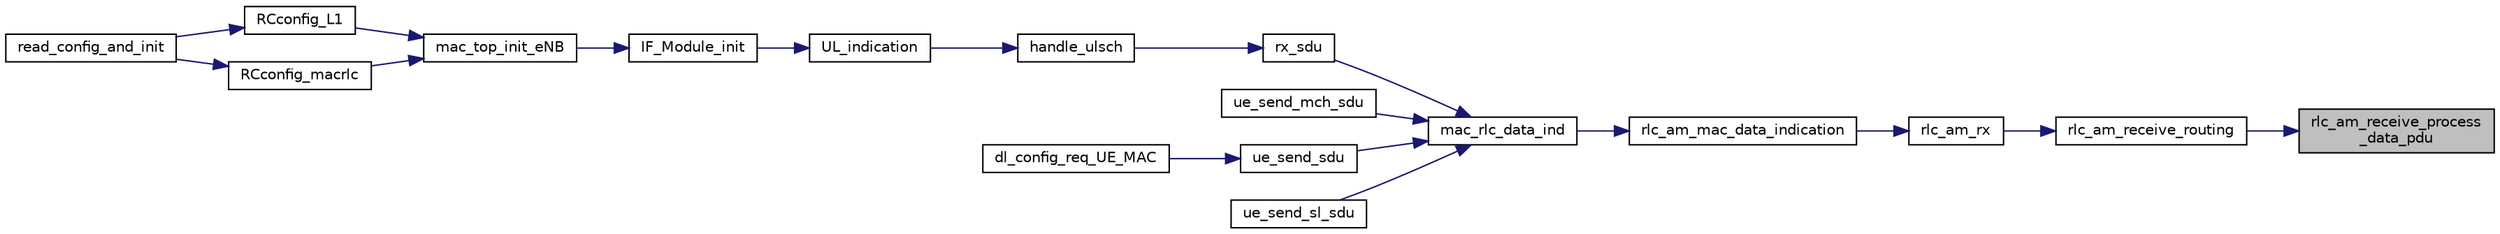 digraph "rlc_am_receive_process_data_pdu"
{
 // LATEX_PDF_SIZE
  edge [fontname="Helvetica",fontsize="10",labelfontname="Helvetica",labelfontsize="10"];
  node [fontname="Helvetica",fontsize="10",shape=record];
  rankdir="RL";
  Node1 [label="rlc_am_receive_process\l_data_pdu",height=0.2,width=0.4,color="black", fillcolor="grey75", style="filled", fontcolor="black",tooltip="Process an incoming data PDU received from MAC layer."];
  Node1 -> Node2 [dir="back",color="midnightblue",fontsize="10",style="solid",fontname="Helvetica"];
  Node2 [label="rlc_am_receive_routing",height=0.2,width=0.4,color="black", fillcolor="white", style="filled",URL="$group__em.html#ga0f7e36225f818404e52a6cc0d4355ffb",tooltip="Convert transport blocks received from MAC layer into RLC AM PDUs, and dispatch to the right processi..."];
  Node2 -> Node3 [dir="back",color="midnightblue",fontsize="10",style="solid",fontname="Helvetica"];
  Node3 [label="rlc_am_rx",height=0.2,width=0.4,color="black", fillcolor="white", style="filled",URL="$group__em.html#gabfe726b5c8b58ca4532aa8f095e6673c",tooltip="Process the received PDUs from lower layer."];
  Node3 -> Node4 [dir="back",color="midnightblue",fontsize="10",style="solid",fontname="Helvetica"];
  Node4 [label="rlc_am_mac_data_indication",height=0.2,width=0.4,color="black", fillcolor="white", style="filled",URL="$group__em.html#ga9c65fec6a21dda19f0adadd43bd1bb7c",tooltip="Receive PDUs from lower layer MAC."];
  Node4 -> Node5 [dir="back",color="midnightblue",fontsize="10",style="solid",fontname="Helvetica"];
  Node5 [label="mac_rlc_data_ind",height=0.2,width=0.4,color="black", fillcolor="white", style="filled",URL="$group__em.html#ga063e617810daf9edd632c8df0f569f25",tooltip=" "];
  Node5 -> Node6 [dir="back",color="midnightblue",fontsize="10",style="solid",fontname="Helvetica"];
  Node6 [label="rx_sdu",height=0.2,width=0.4,color="black", fillcolor="white", style="filled",URL="$group____mac.html#gafa4fade9588c7ec028d474b53b37c11e",tooltip=" "];
  Node6 -> Node7 [dir="back",color="midnightblue",fontsize="10",style="solid",fontname="Helvetica"];
  Node7 [label="handle_ulsch",height=0.2,width=0.4,color="black", fillcolor="white", style="filled",URL="$IF__Module_8c.html#afb0615963db57d6fffb3d2d35befba28",tooltip=" "];
  Node7 -> Node8 [dir="back",color="midnightblue",fontsize="10",style="solid",fontname="Helvetica"];
  Node8 [label="UL_indication",height=0.2,width=0.4,color="black", fillcolor="white", style="filled",URL="$IF__Module_8h.html#a0e2ef22a02b2c6683ab06f6d53f92e4d",tooltip=" "];
  Node8 -> Node9 [dir="back",color="midnightblue",fontsize="10",style="solid",fontname="Helvetica"];
  Node9 [label="IF_Module_init",height=0.2,width=0.4,color="black", fillcolor="white", style="filled",URL="$IF__Module_8h.html#a889f718a2d163ae240f8aa0732d35a81",tooltip=" "];
  Node9 -> Node10 [dir="back",color="midnightblue",fontsize="10",style="solid",fontname="Helvetica"];
  Node10 [label="mac_top_init_eNB",height=0.2,width=0.4,color="black", fillcolor="white", style="filled",URL="$group____mac.html#ga7b366a80fdb7f92ef5b4418560f2c330",tooltip=" "];
  Node10 -> Node11 [dir="back",color="midnightblue",fontsize="10",style="solid",fontname="Helvetica"];
  Node11 [label="RCconfig_L1",height=0.2,width=0.4,color="black", fillcolor="white", style="filled",URL="$group____enb__app.html#gaf0a0b784f891b689029fdac80981bb48",tooltip=" "];
  Node11 -> Node12 [dir="back",color="midnightblue",fontsize="10",style="solid",fontname="Helvetica"];
  Node12 [label="read_config_and_init",height=0.2,width=0.4,color="black", fillcolor="white", style="filled",URL="$group____enb__app.html#gafd8182cd803334f6a7df61898dc81389",tooltip=" "];
  Node10 -> Node13 [dir="back",color="midnightblue",fontsize="10",style="solid",fontname="Helvetica"];
  Node13 [label="RCconfig_macrlc",height=0.2,width=0.4,color="black", fillcolor="white", style="filled",URL="$group____enb__app.html#gad938d81629b25898f7beb6f9c854846b",tooltip=" "];
  Node13 -> Node12 [dir="back",color="midnightblue",fontsize="10",style="solid",fontname="Helvetica"];
  Node5 -> Node14 [dir="back",color="midnightblue",fontsize="10",style="solid",fontname="Helvetica"];
  Node14 [label="ue_send_mch_sdu",height=0.2,width=0.4,color="black", fillcolor="white", style="filled",URL="$group____mac.html#ga1a523251e23101d551f32120b59821d6",tooltip=" "];
  Node5 -> Node15 [dir="back",color="midnightblue",fontsize="10",style="solid",fontname="Helvetica"];
  Node15 [label="ue_send_sdu",height=0.2,width=0.4,color="black", fillcolor="white", style="filled",URL="$group____mac.html#ga0e048d86d492024a8081694c4db1b205",tooltip=" "];
  Node15 -> Node16 [dir="back",color="midnightblue",fontsize="10",style="solid",fontname="Helvetica"];
  Node16 [label="dl_config_req_UE_MAC",height=0.2,width=0.4,color="black", fillcolor="white", style="filled",URL="$phy__stub__UE_8h.html#a72d909a6a600ac50080469c6b113d330",tooltip=" "];
  Node5 -> Node17 [dir="back",color="midnightblue",fontsize="10",style="solid",fontname="Helvetica"];
  Node17 [label="ue_send_sl_sdu",height=0.2,width=0.4,color="black", fillcolor="white", style="filled",URL="$group____mac.html#ga772d4b4e4d68df2cb7b07293bc786673",tooltip=" "];
}
